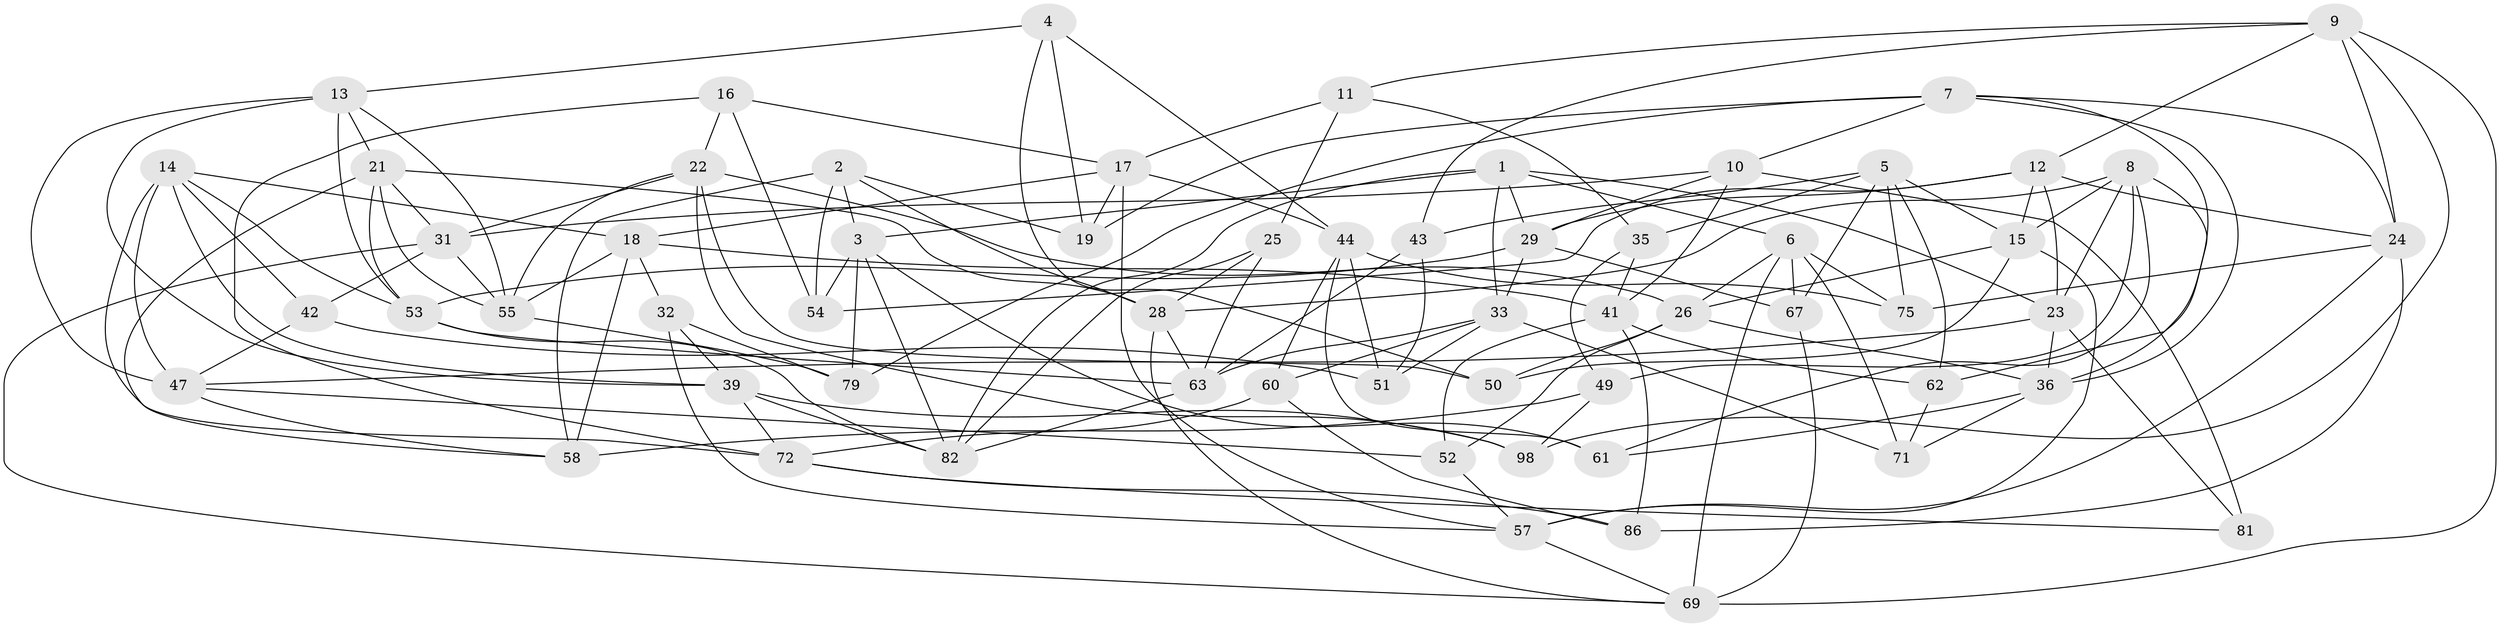 // Generated by graph-tools (version 1.1) at 2025/24/03/03/25 07:24:26]
// undirected, 61 vertices, 157 edges
graph export_dot {
graph [start="1"]
  node [color=gray90,style=filled];
  1 [super="+59"];
  2 [super="+97"];
  3 [super="+20"];
  4;
  5 [super="+30"];
  6 [super="+78"];
  7 [super="+45"];
  8 [super="+83"];
  9 [super="+80"];
  10 [super="+46"];
  11;
  12 [super="+27"];
  13 [super="+92"];
  14 [super="+95"];
  15 [super="+93"];
  16;
  17 [super="+38"];
  18 [super="+56"];
  19;
  21 [super="+68"];
  22 [super="+34"];
  23 [super="+87"];
  24 [super="+89"];
  25;
  26 [super="+76"];
  28 [super="+77"];
  29 [super="+48"];
  31 [super="+37"];
  32;
  33 [super="+40"];
  35;
  36 [super="+70"];
  39 [super="+74"];
  41 [super="+64"];
  42;
  43;
  44 [super="+65"];
  47 [super="+88"];
  49;
  50;
  51;
  52;
  53 [super="+66"];
  54;
  55 [super="+90"];
  57 [super="+96"];
  58 [super="+85"];
  60;
  61;
  62;
  63 [super="+91"];
  67;
  69 [super="+94"];
  71;
  72 [super="+73"];
  75;
  79;
  81;
  82 [super="+84"];
  86;
  98;
  1 -- 29;
  1 -- 33;
  1 -- 3;
  1 -- 6;
  1 -- 23;
  1 -- 82;
  2 -- 54;
  2 -- 19;
  2 -- 58 [weight=2];
  2 -- 3;
  2 -- 28;
  3 -- 82;
  3 -- 61;
  3 -- 54;
  3 -- 79;
  4 -- 50;
  4 -- 19;
  4 -- 13;
  4 -- 44;
  5 -- 75;
  5 -- 62;
  5 -- 43;
  5 -- 67;
  5 -- 35;
  5 -- 15;
  6 -- 71;
  6 -- 67;
  6 -- 26;
  6 -- 75;
  6 -- 69;
  7 -- 36;
  7 -- 19;
  7 -- 24;
  7 -- 10;
  7 -- 79;
  7 -- 62;
  8 -- 23;
  8 -- 61;
  8 -- 49;
  8 -- 28;
  8 -- 36;
  8 -- 15;
  9 -- 43;
  9 -- 98;
  9 -- 24;
  9 -- 11;
  9 -- 69;
  9 -- 12;
  10 -- 81 [weight=2];
  10 -- 41;
  10 -- 29;
  10 -- 31;
  11 -- 17;
  11 -- 25;
  11 -- 35;
  12 -- 24;
  12 -- 23;
  12 -- 29;
  12 -- 54;
  12 -- 15;
  13 -- 55;
  13 -- 53;
  13 -- 21;
  13 -- 39;
  13 -- 47;
  14 -- 53;
  14 -- 18;
  14 -- 42;
  14 -- 39;
  14 -- 72;
  14 -- 47;
  15 -- 50;
  15 -- 26;
  15 -- 57;
  16 -- 72;
  16 -- 54;
  16 -- 17;
  16 -- 22;
  17 -- 57;
  17 -- 19;
  17 -- 44;
  17 -- 18;
  18 -- 55;
  18 -- 32;
  18 -- 41;
  18 -- 58;
  21 -- 28;
  21 -- 55;
  21 -- 53;
  21 -- 31;
  21 -- 58;
  22 -- 50;
  22 -- 98;
  22 -- 55;
  22 -- 31;
  22 -- 26;
  23 -- 47;
  23 -- 81;
  23 -- 36;
  24 -- 86;
  24 -- 57;
  24 -- 75;
  25 -- 28;
  25 -- 82;
  25 -- 63;
  26 -- 36;
  26 -- 52;
  26 -- 50;
  28 -- 69;
  28 -- 63;
  29 -- 33;
  29 -- 67;
  29 -- 53;
  31 -- 42;
  31 -- 69;
  31 -- 55;
  32 -- 39;
  32 -- 57;
  32 -- 79;
  33 -- 60;
  33 -- 51;
  33 -- 71;
  33 -- 63;
  35 -- 49;
  35 -- 41;
  36 -- 71;
  36 -- 61;
  39 -- 98;
  39 -- 72;
  39 -- 82;
  41 -- 62;
  41 -- 52;
  41 -- 86;
  42 -- 47;
  42 -- 51;
  43 -- 63;
  43 -- 51;
  44 -- 51;
  44 -- 61;
  44 -- 75;
  44 -- 60;
  47 -- 52;
  47 -- 58;
  49 -- 98;
  49 -- 58;
  52 -- 57;
  53 -- 82;
  53 -- 63;
  55 -- 79;
  57 -- 69;
  60 -- 86;
  60 -- 72;
  62 -- 71;
  63 -- 82;
  67 -- 69;
  72 -- 86;
  72 -- 81;
}
